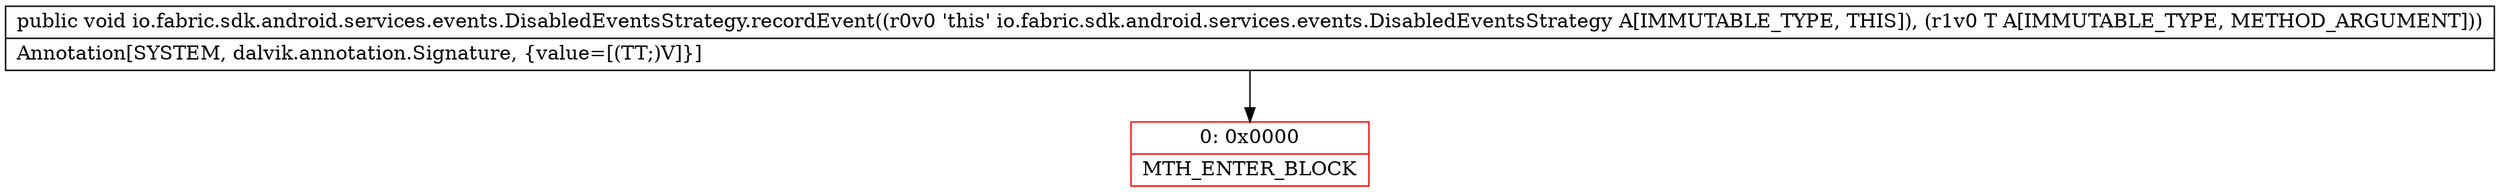 digraph "CFG forio.fabric.sdk.android.services.events.DisabledEventsStrategy.recordEvent(Ljava\/lang\/Object;)V" {
subgraph cluster_Region_301909914 {
label = "R(0)";
node [shape=record,color=blue];
}
Node_0 [shape=record,color=red,label="{0\:\ 0x0000|MTH_ENTER_BLOCK\l}"];
MethodNode[shape=record,label="{public void io.fabric.sdk.android.services.events.DisabledEventsStrategy.recordEvent((r0v0 'this' io.fabric.sdk.android.services.events.DisabledEventsStrategy A[IMMUTABLE_TYPE, THIS]), (r1v0 T A[IMMUTABLE_TYPE, METHOD_ARGUMENT]))  | Annotation[SYSTEM, dalvik.annotation.Signature, \{value=[(TT;)V]\}]\l}"];
MethodNode -> Node_0;
}

